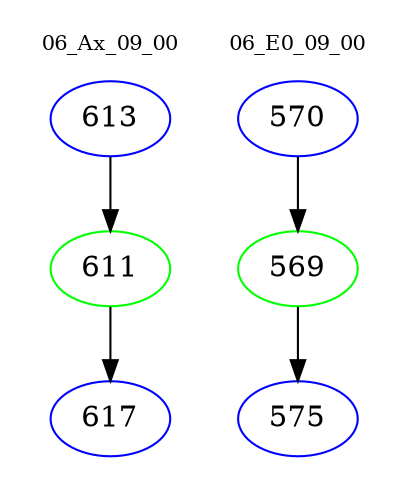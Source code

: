 digraph{
subgraph cluster_0 {
color = white
label = "06_Ax_09_00";
fontsize=10;
T0_613 [label="613", color="blue"]
T0_613 -> T0_611 [color="black"]
T0_611 [label="611", color="green"]
T0_611 -> T0_617 [color="black"]
T0_617 [label="617", color="blue"]
}
subgraph cluster_1 {
color = white
label = "06_E0_09_00";
fontsize=10;
T1_570 [label="570", color="blue"]
T1_570 -> T1_569 [color="black"]
T1_569 [label="569", color="green"]
T1_569 -> T1_575 [color="black"]
T1_575 [label="575", color="blue"]
}
}
